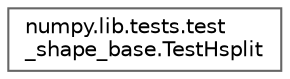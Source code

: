 digraph "Graphical Class Hierarchy"
{
 // LATEX_PDF_SIZE
  bgcolor="transparent";
  edge [fontname=Helvetica,fontsize=10,labelfontname=Helvetica,labelfontsize=10];
  node [fontname=Helvetica,fontsize=10,shape=box,height=0.2,width=0.4];
  rankdir="LR";
  Node0 [id="Node000000",label="numpy.lib.tests.test\l_shape_base.TestHsplit",height=0.2,width=0.4,color="grey40", fillcolor="white", style="filled",URL="$dd/d10/classnumpy_1_1lib_1_1tests_1_1test__shape__base_1_1TestHsplit.html",tooltip=" "];
}
